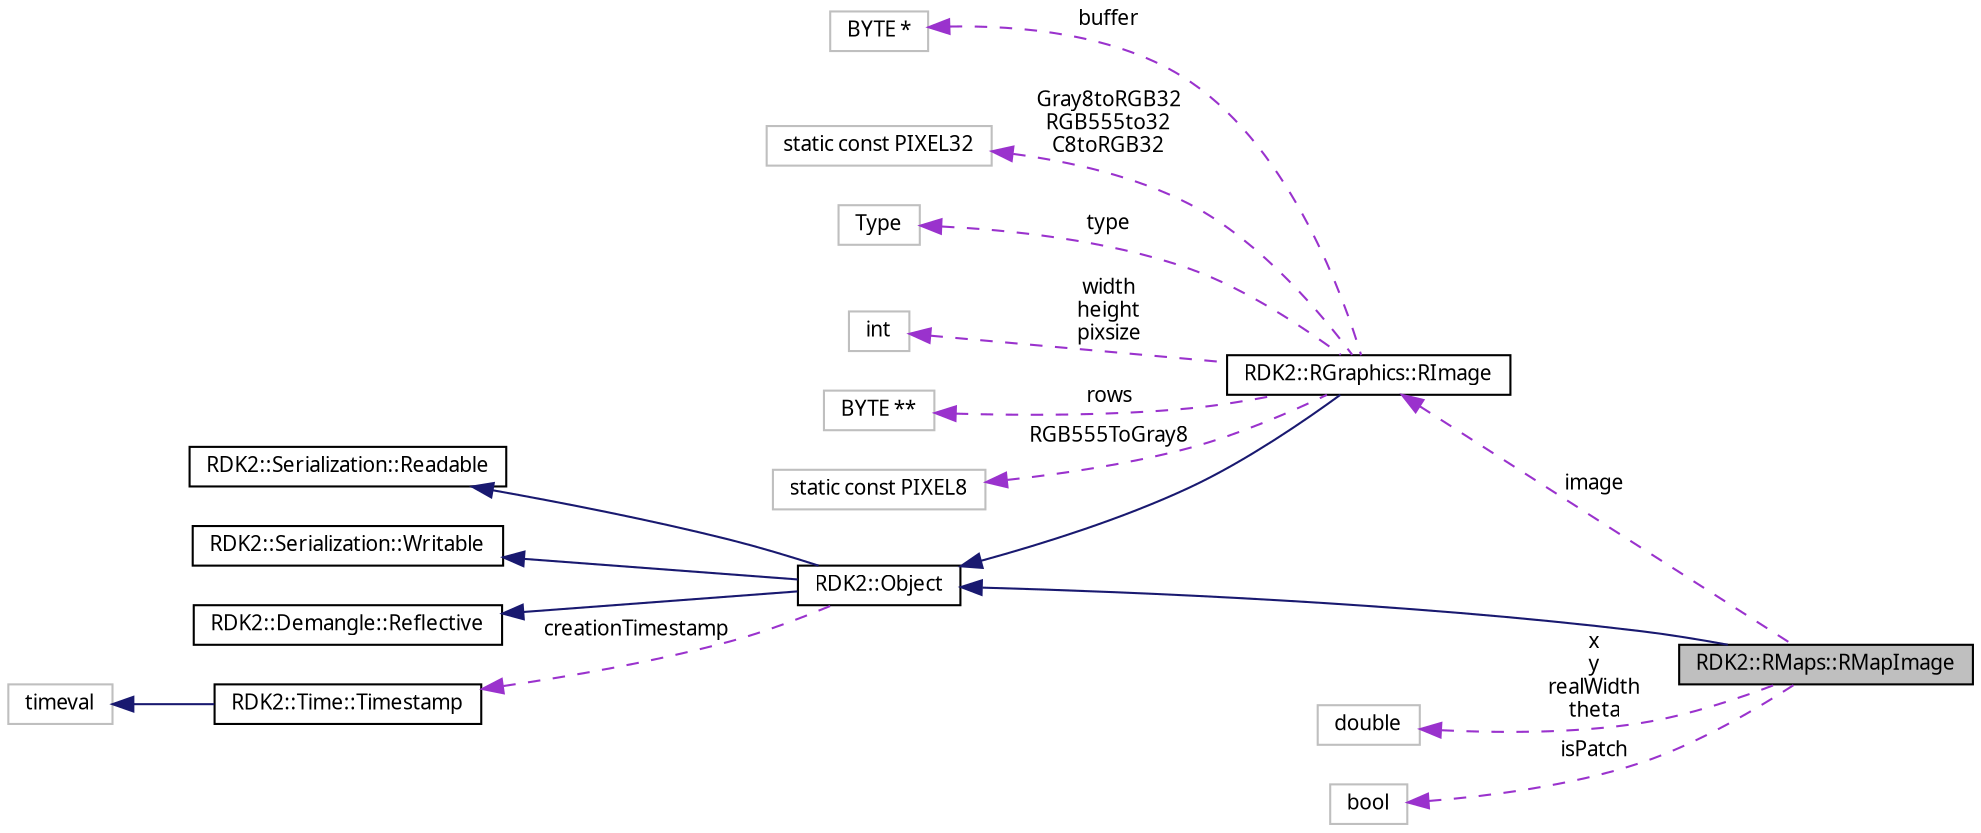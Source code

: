 digraph G
{
  edge [fontname="FreeSans.ttf",fontsize=10,labelfontname="FreeSans.ttf",labelfontsize=10];
  node [fontname="FreeSans.ttf",fontsize=10,shape=record];
  rankdir=LR;
  Node1 [label="RDK2::RMaps::RMapImage",height=0.2,width=0.4,color="black", fillcolor="grey75", style="filled" fontcolor="black"];
  Node2 -> Node1 [dir=back,color="midnightblue",fontsize=10,style="solid",fontname="FreeSans.ttf"];
  Node2 [label="RDK2::Object",height=0.2,width=0.4,color="black", fillcolor="white", style="filled",URL="$class_r_d_k2_1_1_object.html"];
  Node3 -> Node2 [dir=back,color="midnightblue",fontsize=10,style="solid",fontname="FreeSans.ttf"];
  Node3 [label="RDK2::Serialization::Readable",height=0.2,width=0.4,color="black", fillcolor="white", style="filled",URL="$class_r_d_k2_1_1_serialization_1_1_readable.html",tooltip="A Readable object is one that implements a deserialization procedure."];
  Node4 -> Node2 [dir=back,color="midnightblue",fontsize=10,style="solid",fontname="FreeSans.ttf"];
  Node4 [label="RDK2::Serialization::Writable",height=0.2,width=0.4,color="black", fillcolor="white", style="filled",URL="$class_r_d_k2_1_1_serialization_1_1_writable.html"];
  Node5 -> Node2 [dir=back,color="midnightblue",fontsize=10,style="solid",fontname="FreeSans.ttf"];
  Node5 [label="RDK2::Demangle::Reflective",height=0.2,width=0.4,color="black", fillcolor="white", style="filled",URL="$struct_r_d_k2_1_1_demangle_1_1_reflective.html"];
  Node6 -> Node2 [dir=back,color="darkorchid3",fontsize=10,style="dashed",label="creationTimestamp",fontname="FreeSans.ttf"];
  Node6 [label="RDK2::Time::Timestamp",height=0.2,width=0.4,color="black", fillcolor="white", style="filled",URL="$struct_r_d_k2_1_1_time_1_1_timestamp.html"];
  Node7 -> Node6 [dir=back,color="midnightblue",fontsize=10,style="solid",fontname="FreeSans.ttf"];
  Node7 [label="timeval",height=0.2,width=0.4,color="grey75", fillcolor="white", style="filled"];
  Node8 -> Node1 [dir=back,color="darkorchid3",fontsize=10,style="dashed",label="x\ny\nrealWidth\ntheta",fontname="FreeSans.ttf"];
  Node8 [label="double",height=0.2,width=0.4,color="grey75", fillcolor="white", style="filled"];
  Node9 -> Node1 [dir=back,color="darkorchid3",fontsize=10,style="dashed",label="image",fontname="FreeSans.ttf"];
  Node9 [label="RDK2::RGraphics::RImage",height=0.2,width=0.4,color="black", fillcolor="white", style="filled",URL="$class_r_d_k2_1_1_r_graphics_1_1_r_image.html",tooltip="Incapsula un&#39;immagine bidimensionale."];
  Node2 -> Node9 [dir=back,color="midnightblue",fontsize=10,style="solid",fontname="FreeSans.ttf"];
  Node10 -> Node9 [dir=back,color="darkorchid3",fontsize=10,style="dashed",label="buffer",fontname="FreeSans.ttf"];
  Node10 [label="BYTE *",height=0.2,width=0.4,color="grey75", fillcolor="white", style="filled"];
  Node11 -> Node9 [dir=back,color="darkorchid3",fontsize=10,style="dashed",label="Gray8toRGB32\nRGB555to32\nC8toRGB32",fontname="FreeSans.ttf"];
  Node11 [label="static const PIXEL32",height=0.2,width=0.4,color="grey75", fillcolor="white", style="filled"];
  Node12 -> Node9 [dir=back,color="darkorchid3",fontsize=10,style="dashed",label="type",fontname="FreeSans.ttf"];
  Node12 [label="Type",height=0.2,width=0.4,color="grey75", fillcolor="white", style="filled"];
  Node13 -> Node9 [dir=back,color="darkorchid3",fontsize=10,style="dashed",label="width\nheight\npixsize",fontname="FreeSans.ttf"];
  Node13 [label="int",height=0.2,width=0.4,color="grey75", fillcolor="white", style="filled"];
  Node14 -> Node9 [dir=back,color="darkorchid3",fontsize=10,style="dashed",label="rows",fontname="FreeSans.ttf"];
  Node14 [label="BYTE **",height=0.2,width=0.4,color="grey75", fillcolor="white", style="filled"];
  Node15 -> Node9 [dir=back,color="darkorchid3",fontsize=10,style="dashed",label="RGB555ToGray8",fontname="FreeSans.ttf"];
  Node15 [label="static const PIXEL8",height=0.2,width=0.4,color="grey75", fillcolor="white", style="filled"];
  Node16 -> Node1 [dir=back,color="darkorchid3",fontsize=10,style="dashed",label="isPatch",fontname="FreeSans.ttf"];
  Node16 [label="bool",height=0.2,width=0.4,color="grey75", fillcolor="white", style="filled"];
}

